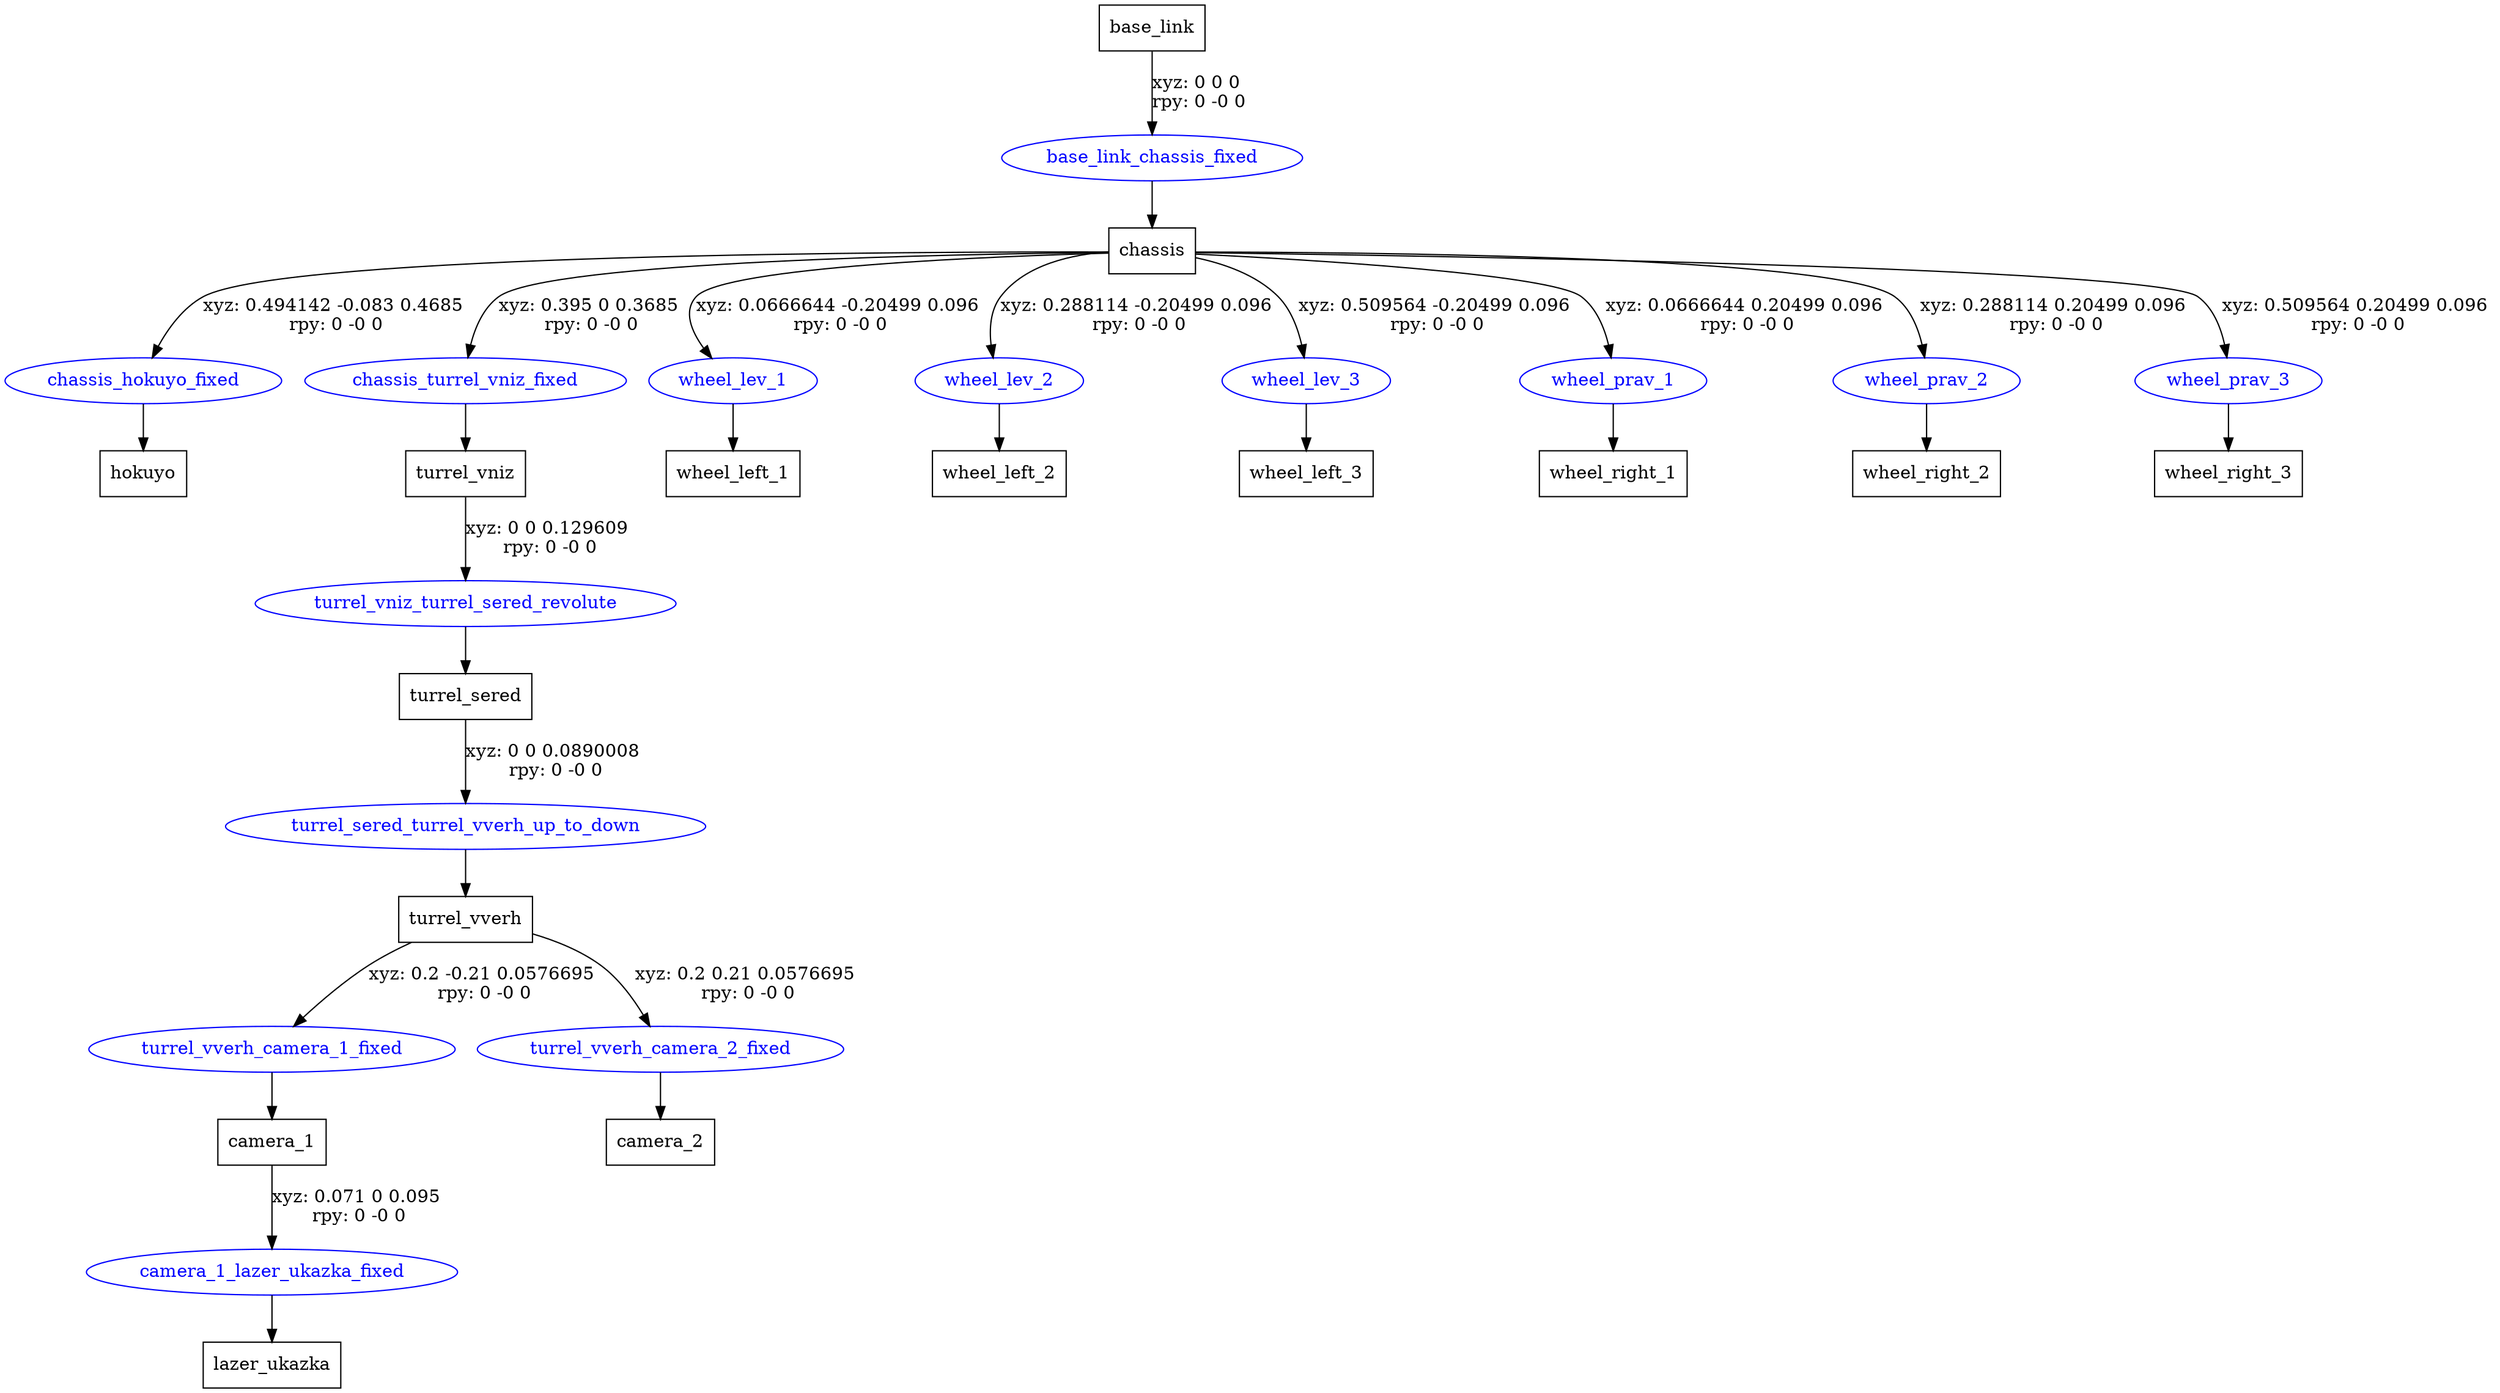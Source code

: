 digraph G {
node [shape=box];
"base_link" [label="base_link"];
"chassis" [label="chassis"];
"hokuyo" [label="hokuyo"];
"turrel_vniz" [label="turrel_vniz"];
"turrel_sered" [label="turrel_sered"];
"turrel_vverh" [label="turrel_vverh"];
"camera_1" [label="camera_1"];
"lazer_ukazka" [label="lazer_ukazka"];
"camera_2" [label="camera_2"];
"wheel_left_1" [label="wheel_left_1"];
"wheel_left_2" [label="wheel_left_2"];
"wheel_left_3" [label="wheel_left_3"];
"wheel_right_1" [label="wheel_right_1"];
"wheel_right_2" [label="wheel_right_2"];
"wheel_right_3" [label="wheel_right_3"];
node [shape=ellipse, color=blue, fontcolor=blue];
"base_link" -> "base_link_chassis_fixed" [label="xyz: 0 0 0 \nrpy: 0 -0 0"]
"base_link_chassis_fixed" -> "chassis"
"chassis" -> "chassis_hokuyo_fixed" [label="xyz: 0.494142 -0.083 0.4685 \nrpy: 0 -0 0"]
"chassis_hokuyo_fixed" -> "hokuyo"
"chassis" -> "chassis_turrel_vniz_fixed" [label="xyz: 0.395 0 0.3685 \nrpy: 0 -0 0"]
"chassis_turrel_vniz_fixed" -> "turrel_vniz"
"turrel_vniz" -> "turrel_vniz_turrel_sered_revolute" [label="xyz: 0 0 0.129609 \nrpy: 0 -0 0"]
"turrel_vniz_turrel_sered_revolute" -> "turrel_sered"
"turrel_sered" -> "turrel_sered_turrel_vverh_up_to_down" [label="xyz: 0 0 0.0890008 \nrpy: 0 -0 0"]
"turrel_sered_turrel_vverh_up_to_down" -> "turrel_vverh"
"turrel_vverh" -> "turrel_vverh_camera_1_fixed" [label="xyz: 0.2 -0.21 0.0576695 \nrpy: 0 -0 0"]
"turrel_vverh_camera_1_fixed" -> "camera_1"
"camera_1" -> "camera_1_lazer_ukazka_fixed" [label="xyz: 0.071 0 0.095 \nrpy: 0 -0 0"]
"camera_1_lazer_ukazka_fixed" -> "lazer_ukazka"
"turrel_vverh" -> "turrel_vverh_camera_2_fixed" [label="xyz: 0.2 0.21 0.0576695 \nrpy: 0 -0 0"]
"turrel_vverh_camera_2_fixed" -> "camera_2"
"chassis" -> "wheel_lev_1" [label="xyz: 0.0666644 -0.20499 0.096 \nrpy: 0 -0 0"]
"wheel_lev_1" -> "wheel_left_1"
"chassis" -> "wheel_lev_2" [label="xyz: 0.288114 -0.20499 0.096 \nrpy: 0 -0 0"]
"wheel_lev_2" -> "wheel_left_2"
"chassis" -> "wheel_lev_3" [label="xyz: 0.509564 -0.20499 0.096 \nrpy: 0 -0 0"]
"wheel_lev_3" -> "wheel_left_3"
"chassis" -> "wheel_prav_1" [label="xyz: 0.0666644 0.20499 0.096 \nrpy: 0 -0 0"]
"wheel_prav_1" -> "wheel_right_1"
"chassis" -> "wheel_prav_2" [label="xyz: 0.288114 0.20499 0.096 \nrpy: 0 -0 0"]
"wheel_prav_2" -> "wheel_right_2"
"chassis" -> "wheel_prav_3" [label="xyz: 0.509564 0.20499 0.096 \nrpy: 0 -0 0"]
"wheel_prav_3" -> "wheel_right_3"
}
